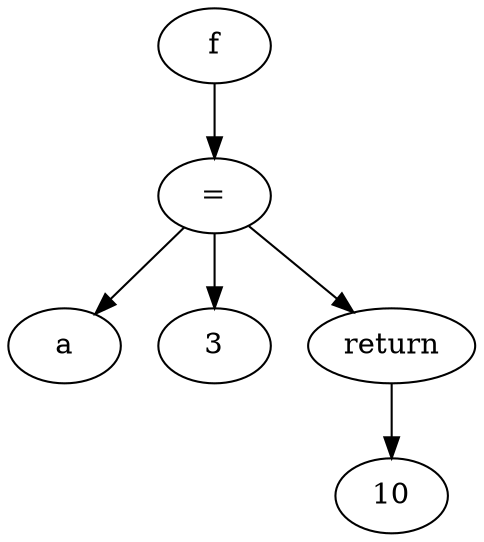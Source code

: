 # Executado assim: ./output2dot.sh 
# https://graphviz.org/doc/info/lang.html
digraph {
  x564ed4a2b370 -> x564ed4a2b590
  x564ed4a2b590 -> x564ed4a2b5e0
  x564ed4a2b5e0 [label="a"]
  x564ed4a2b590 -> x564ed4a2b560
  x564ed4a2b560 [label="3"]
  x564ed4a2b590 -> x564ed4a2b6a0
  x564ed4a2b6a0 -> x564ed4a2b670
  x564ed4a2b670 [label="10"]
  x564ed4a2b6a0 [label="return"]
  x564ed4a2b590 [label="="]
  x564ed4a2b370 [label="f"]
}
